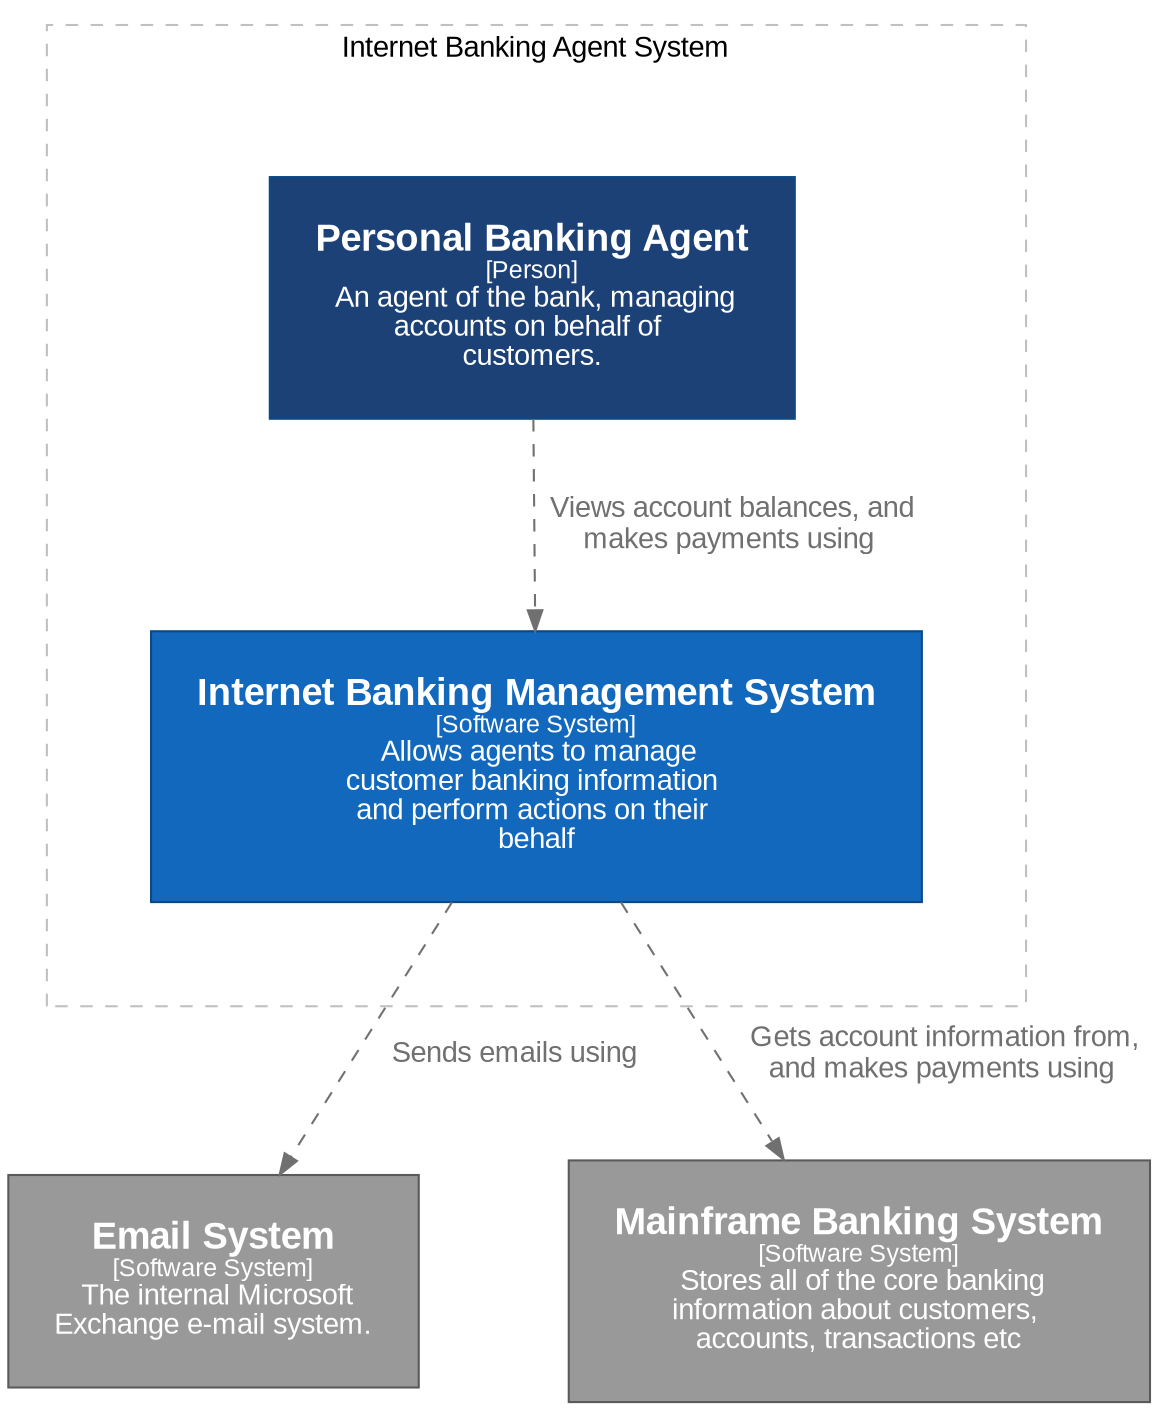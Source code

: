 digraph {
    compound=true
    graph [fontname="Arial", rankdir=TB, ranksep=1.0, nodesep=1.0]
    node [fontname="Arial", shape=box, margin="0.3,0.3"]
    edge [fontname="Arial"]

    subgraph cluster_internetBankingAgent {
        label = "Internet Banking Agent System"
        style = "dashed"
        color = "grey"
        margin="50,50"
        
        agent [
        id="agent",
        shape="rect",
        label=<<font point-size="18"><b>Personal Banking Agent</b></font><br /><font point-size="12">[Person]</font><br /><font point-size="14">  An agent of the bank, managing <br />accounts on behalf of <br />customers.</font>>,
        style="filled",
        color="#0b4884",
        fillcolor="#1C4177",
        fontcolor="#ffffff"
    ]
internetBankingManagementSystem [
        id="internetBankingManagementSystem",
        shape="rect",
        label=<<font point-size="18"><b>Internet Banking Management System</b></font><br /><font point-size="12">[Software System]</font><br /><font point-size="14">  Allows agents to manage <br />customer banking information <br />and perform actions on their <br />behalf</font>>,
        style="filled",
        color="#0b4884",
        fillcolor="#1168bd",
        fontcolor="#ffffff"
    ]
        
    }

emailSystem [
        id="emailSystem",
        shape="rect",
        label=<<font point-size="18"><b>Email System</b></font><br /><font point-size="12">[Software System]</font><br /><font point-size="14">  The internal Microsoft <br />Exchange e-mail system.</font>>,
        style="filled",
        color="#5a5a5a",
        fillcolor="#999999",
        fontcolor="#ffffff"
    ]
mainframeBankingSystem [
        id="mainframeBankingSystem",
        shape="rect",
        label=<<font point-size="18"><b>Mainframe Banking System</b></font><br /><font point-size="12">[Software System]</font><br /><font point-size="14">  Stores all of the core banking <br />information about customers, <br />accounts, transactions etc</font>>,
        style="filled",
        color="#5a5a5a",
        fillcolor="#999999",
        fontcolor="#ffffff"
    ]
agent -> internetBankingManagementSystem [ id="100013", label=<<font point-size="14">  Views account balances, and <br />makes payments using</font>>, style="dashed", color="#707070", fontcolor="#707070" ]
internetBankingManagementSystem -> emailSystem [ id="100014", label=<<font point-size="14">  Sends emails using</font>>, style="dashed", color="#707070", fontcolor="#707070" ]
internetBankingManagementSystem -> mainframeBankingSystem [ id="100015", label=<<font point-size="14">  Gets account information from, <br />and makes payments using</font>>, style="dashed", color="#707070", fontcolor="#707070" ]
     
}